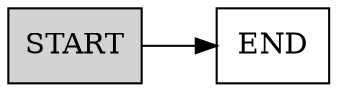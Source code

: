 digraph path{
rankdir = LR;
OPEN[shape="rectangle",style="filled",fillcolor="lightgrey", label="START"];
CLOSED[shape = "rectangle", label = "END"];
OPEN->CLOSED
;}